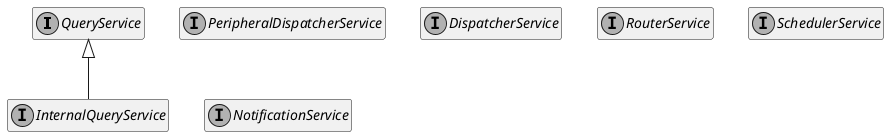 @startuml
skinparam monochrome true
'skinparam linetype ortho
'left to right direction
hide empty members

interface QueryService
interface InternalQueryService

QueryService <|-- InternalQueryService

interface PeripheralDispatcherService
interface DispatcherService
interface RouterService
interface SchedulerService

QueryService -right[hidden]-> PeripheralDispatcherService
PeripheralDispatcherService -right[hidden]-> DispatcherService
DispatcherService -right[hidden]-> RouterService
RouterService -right[hidden]-> SchedulerService

interface NotificationService

InternalQueryService -right[hidden]-> NotificationService

@enduml